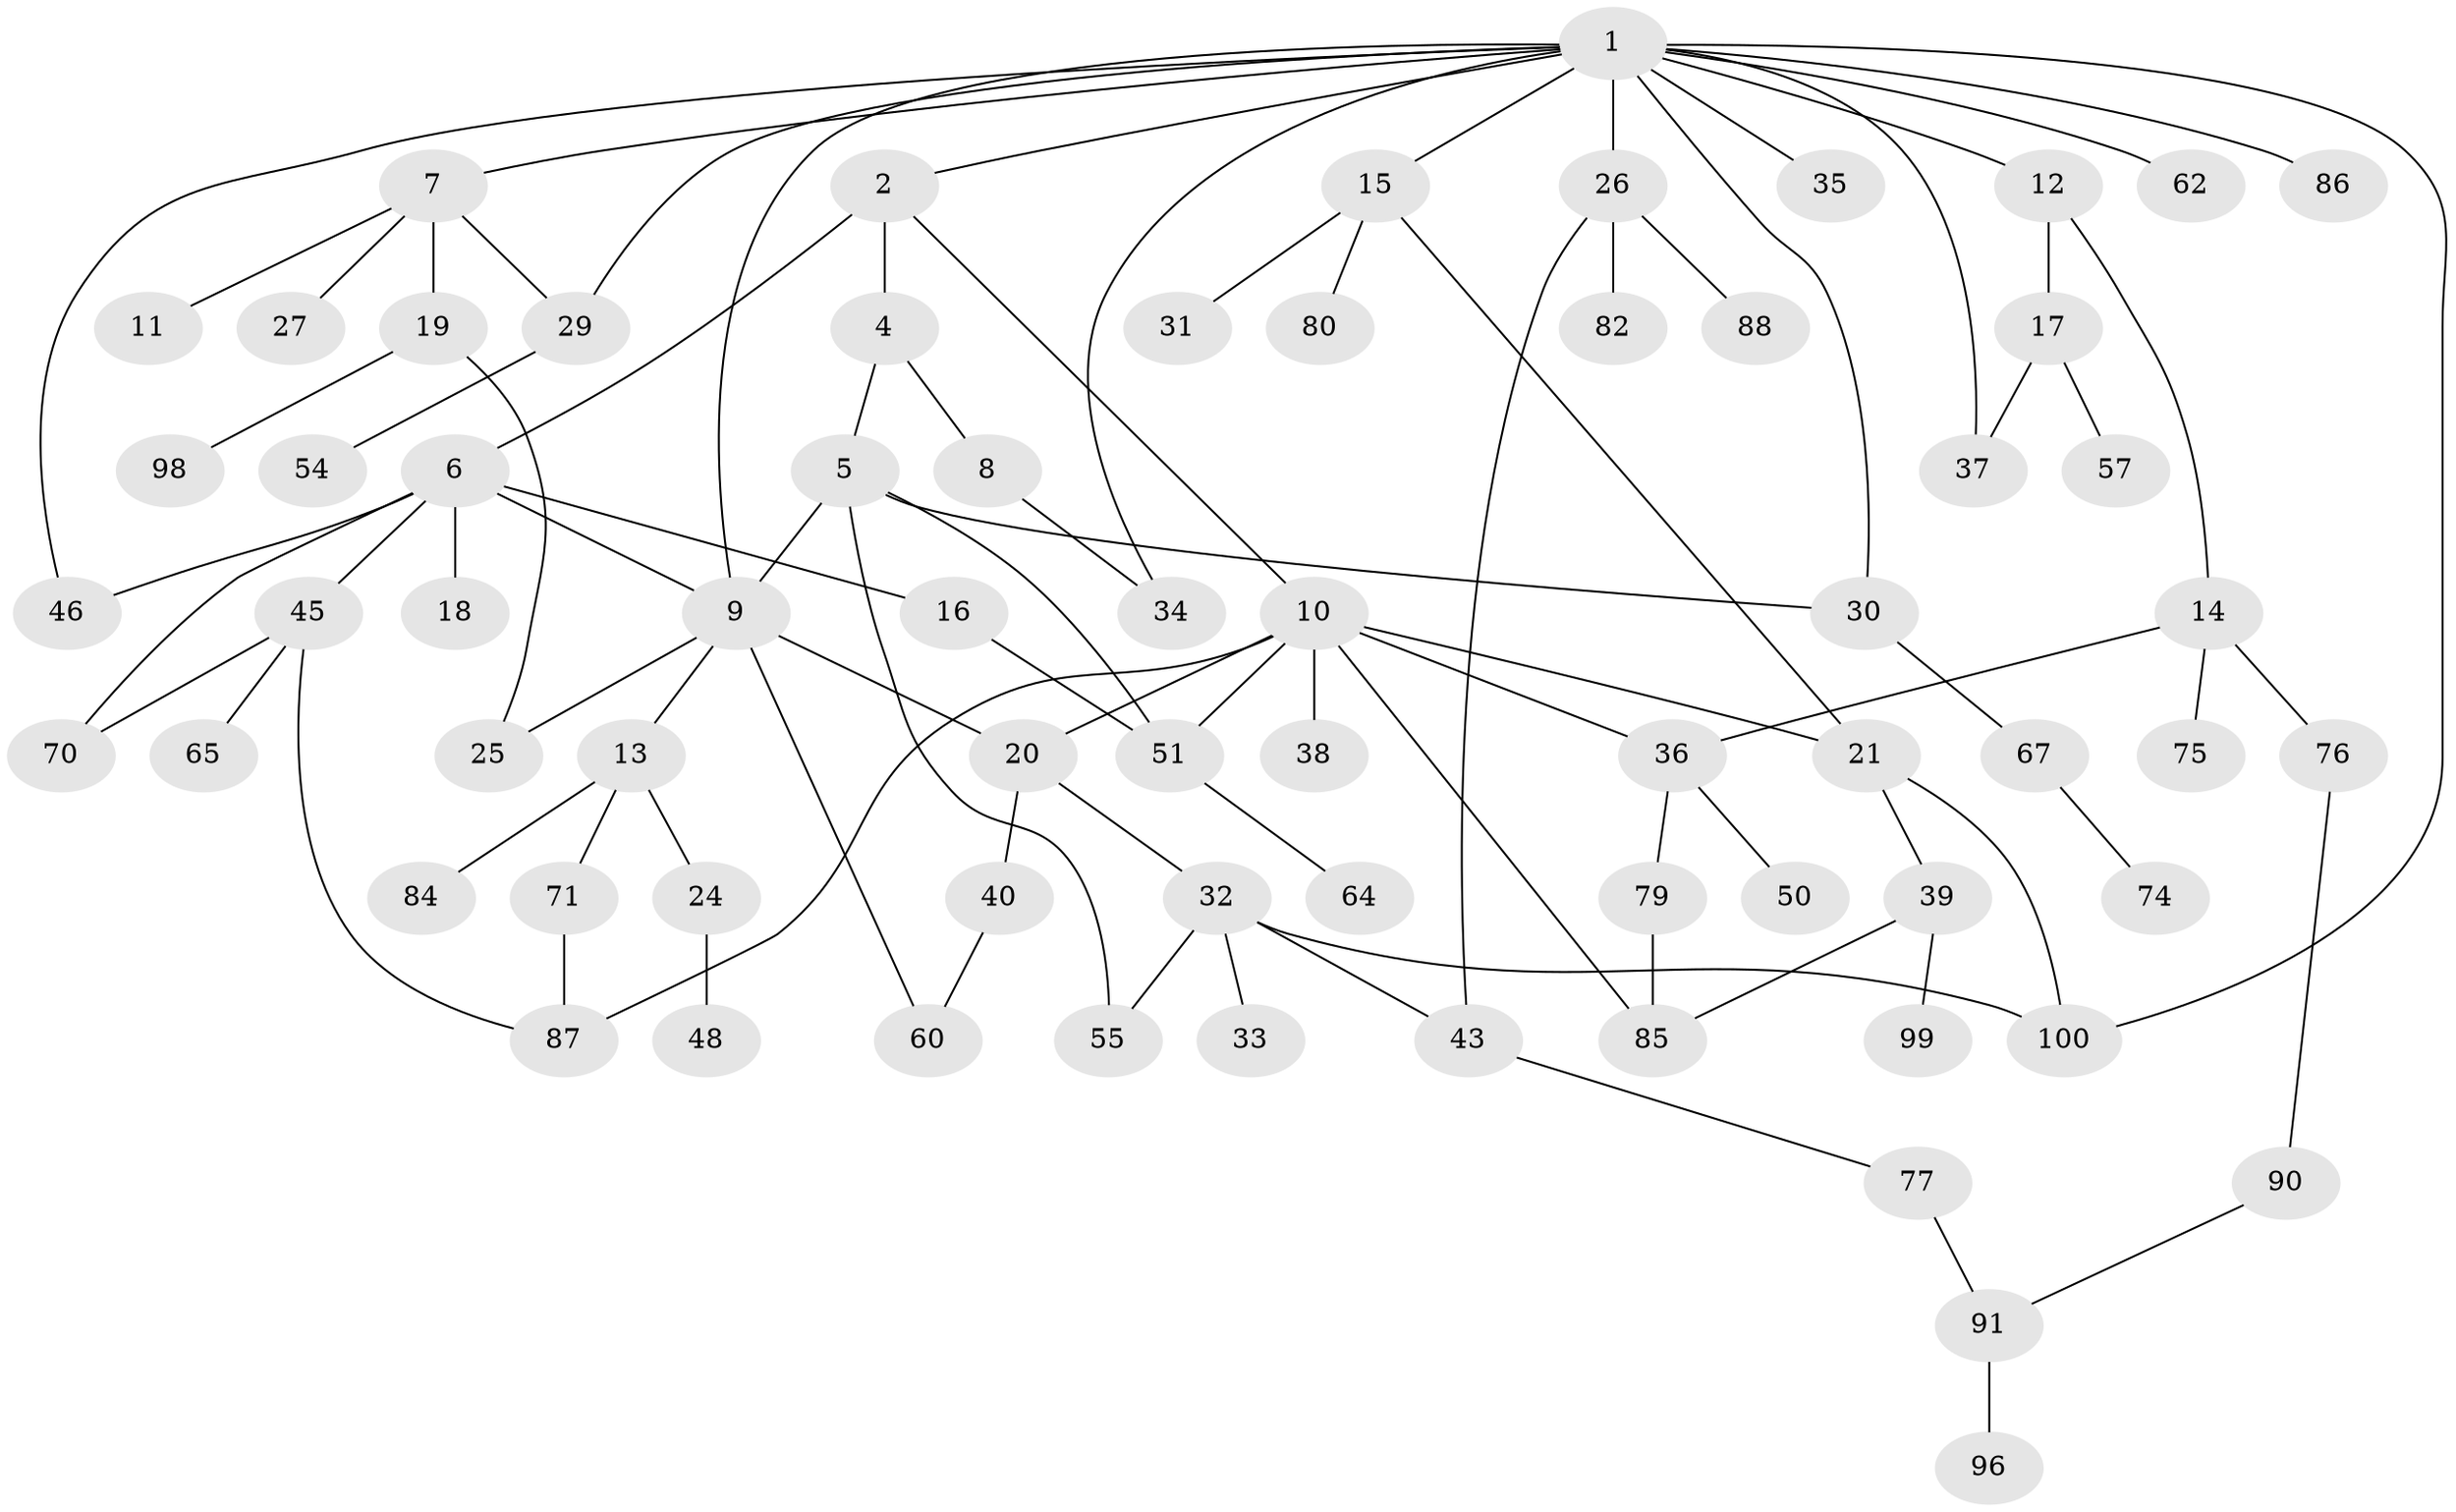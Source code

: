 // original degree distribution, {11: 0.01, 5: 0.05, 6: 0.04, 4: 0.16, 3: 0.13, 2: 0.26, 1: 0.35}
// Generated by graph-tools (version 1.1) at 2025/38/02/21/25 10:38:51]
// undirected, 70 vertices, 93 edges
graph export_dot {
graph [start="1"]
  node [color=gray90,style=filled];
  1 [super="+3"];
  2;
  4 [super="+68"];
  5 [super="+28"];
  6 [super="+41"];
  7 [super="+94"];
  8;
  9 [super="+47"];
  10 [super="+23"];
  11;
  12;
  13 [super="+58"];
  14 [super="+22"];
  15 [super="+44"];
  16;
  17 [super="+89"];
  18;
  19 [super="+42"];
  20;
  21;
  24 [super="+61"];
  25 [super="+52"];
  26 [super="+49"];
  27;
  29 [super="+53"];
  30;
  31;
  32 [super="+78"];
  33;
  34 [super="+83"];
  35;
  36 [super="+69"];
  37;
  38;
  39 [super="+56"];
  40 [super="+97"];
  43 [super="+72"];
  45 [super="+63"];
  46;
  48;
  50;
  51 [super="+59"];
  54;
  55;
  57 [super="+66"];
  60 [super="+81"];
  62;
  64 [super="+73"];
  65;
  67;
  70;
  71;
  74;
  75;
  76;
  77;
  79;
  80;
  82;
  84;
  85 [super="+93"];
  86;
  87 [super="+92"];
  88;
  90;
  91 [super="+95"];
  96;
  98;
  99;
  100;
  1 -- 2;
  1 -- 7;
  1 -- 9;
  1 -- 12;
  1 -- 15;
  1 -- 35;
  1 -- 37;
  1 -- 46;
  1 -- 30;
  1 -- 34;
  1 -- 100;
  1 -- 86;
  1 -- 26;
  1 -- 29;
  1 -- 62;
  2 -- 4 [weight=2];
  2 -- 6;
  2 -- 10;
  4 -- 5;
  4 -- 8;
  5 -- 55;
  5 -- 51;
  5 -- 30;
  5 -- 9;
  6 -- 16;
  6 -- 18;
  6 -- 70;
  6 -- 46;
  6 -- 9;
  6 -- 45;
  7 -- 11;
  7 -- 19;
  7 -- 27;
  7 -- 29;
  8 -- 34;
  9 -- 13;
  9 -- 25;
  9 -- 60;
  9 -- 20;
  10 -- 20;
  10 -- 21;
  10 -- 38;
  10 -- 87 [weight=2];
  10 -- 51;
  10 -- 85;
  10 -- 36;
  12 -- 14;
  12 -- 17;
  13 -- 24;
  13 -- 71;
  13 -- 84;
  14 -- 75;
  14 -- 36;
  14 -- 76;
  15 -- 31;
  15 -- 80;
  15 -- 21;
  16 -- 51;
  17 -- 37;
  17 -- 57;
  19 -- 98;
  19 -- 25;
  20 -- 32;
  20 -- 40;
  21 -- 39;
  21 -- 100;
  24 -- 48;
  26 -- 88;
  26 -- 43;
  26 -- 82;
  29 -- 54;
  30 -- 67;
  32 -- 33;
  32 -- 43;
  32 -- 100;
  32 -- 55;
  36 -- 50;
  36 -- 79;
  39 -- 99;
  39 -- 85;
  40 -- 60;
  43 -- 77;
  45 -- 65;
  45 -- 70;
  45 -- 87;
  51 -- 64;
  67 -- 74;
  71 -- 87;
  76 -- 90;
  77 -- 91;
  79 -- 85;
  90 -- 91;
  91 -- 96;
}

